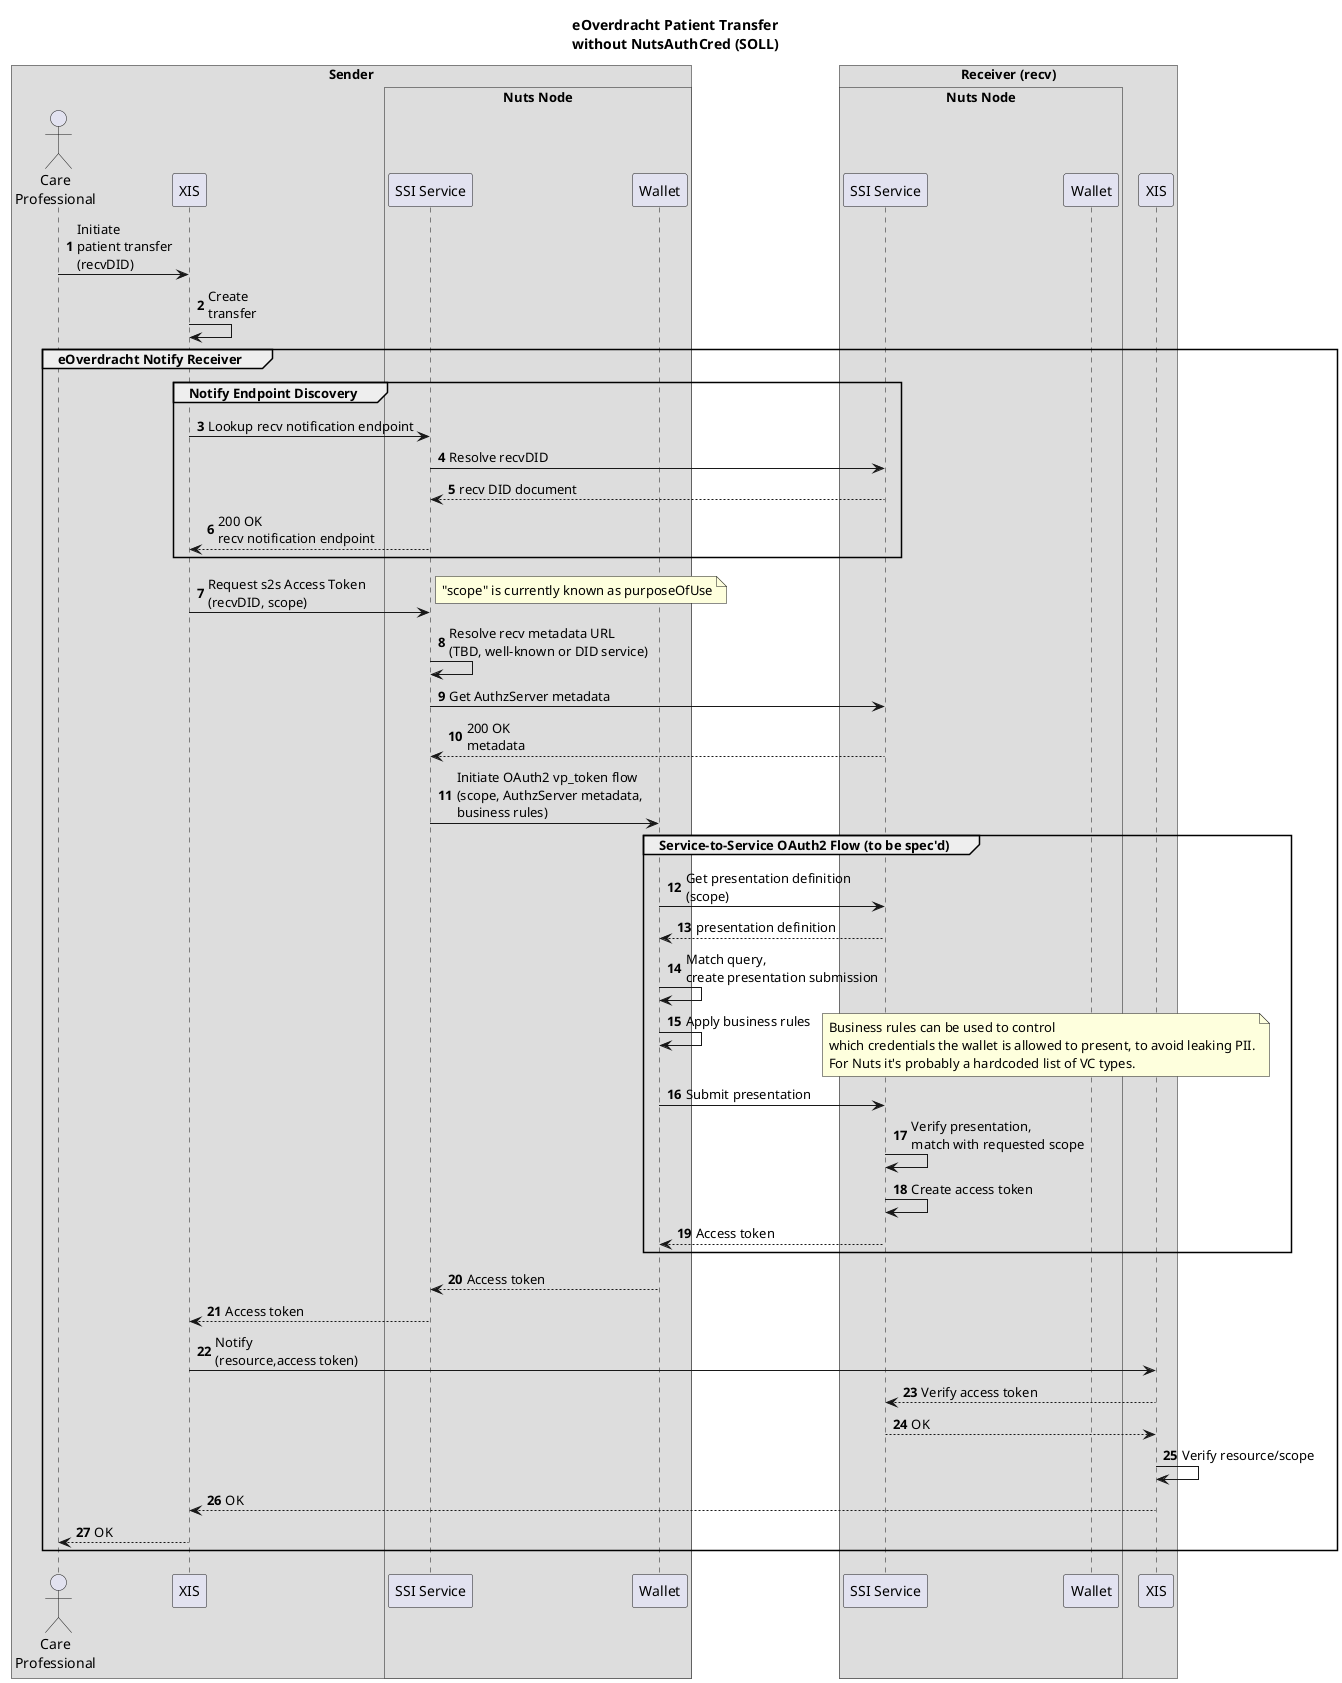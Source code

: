 
@startuml
autonumber
!pragma teoz true


title eOverdracht Patient Transfer\nwithout NutsAuthCred (SOLL)

box Sender
    actor SenderCareProf as "Care\nProfessional"
    participant SenderXIS as "XIS"
    box Nuts Node
        participant SenderNode as "SSI Service"
        participant SenderWallet as "Wallet"
    end box
end box
box Receiver (recv)
    box Nuts Node
        participant ReceiverNode as "SSI Service"
        participant ReceiverWallet as "Wallet"
    end box
    participant ReceiverXIS as "XIS"
end box

SenderCareProf -> SenderXIS : Initiate\npatient transfer\n(recvDID)
SenderXIS -> SenderXIS : Create\ntransfer
group eOverdracht Notify Receiver
    group Notify Endpoint Discovery
        SenderXIS -> SenderNode : Lookup recv notification endpoint
        SenderNode -> ReceiverNode : Resolve recvDID
        ReceiverNode --> SenderNode : recv DID document
        SenderNode --> SenderXIS: 200 OK\nrecv notification endpoint
    end group

    SenderXIS -> SenderNode : Request s2s Access Token\n(recvDID, scope)
    note right : "scope" is currently known as purposeOfUse
    SenderNode -> SenderNode : Resolve recv metadata URL\n(TBD, well-known or DID service)
    SenderNode -> ReceiverNode : Get AuthzServer metadata
    ReceiverNode --> SenderNode : 200 OK\nmetadata
    SenderNode -> SenderWallet : Initiate OAuth2 vp_token flow\n(scope, AuthzServer metadata,\nbusiness rules)
    group Service-to-Service OAuth2 Flow (to be spec'd)
        SenderWallet -> ReceiverNode : Get presentation definition\n(scope)
        ReceiverNode --> SenderWallet : presentation definition
        SenderWallet -> SenderWallet : Match query,\ncreate presentation submission
        SenderWallet -> SenderWallet : Apply business rules
        note right
            Business rules can be used to control
            which credentials the wallet is allowed to present, to avoid leaking PII.
            For Nuts it's probably a hardcoded list of VC types.
        end note
        SenderWallet -> ReceiverNode : Submit presentation
        ReceiverNode -> ReceiverNode : Verify presentation,\nmatch with requested scope
        ReceiverNode -> ReceiverNode : Create access token
        ReceiverNode --> SenderWallet : Access token
    end group
    SenderWallet --> SenderNode : Access token
    SenderNode --> SenderXIS : Access token
    SenderXIS -> ReceiverXIS : Notify\n(resource,access token)
    ReceiverXIS --> ReceiverNode : Verify access token
    ReceiverNode --> ReceiverXIS : OK
    ReceiverXIS -> ReceiverXIS : Verify resource/scope
    ReceiverXIS --> SenderXIS : OK
    SenderXIS --> SenderCareProf : OK
end group



@enduml